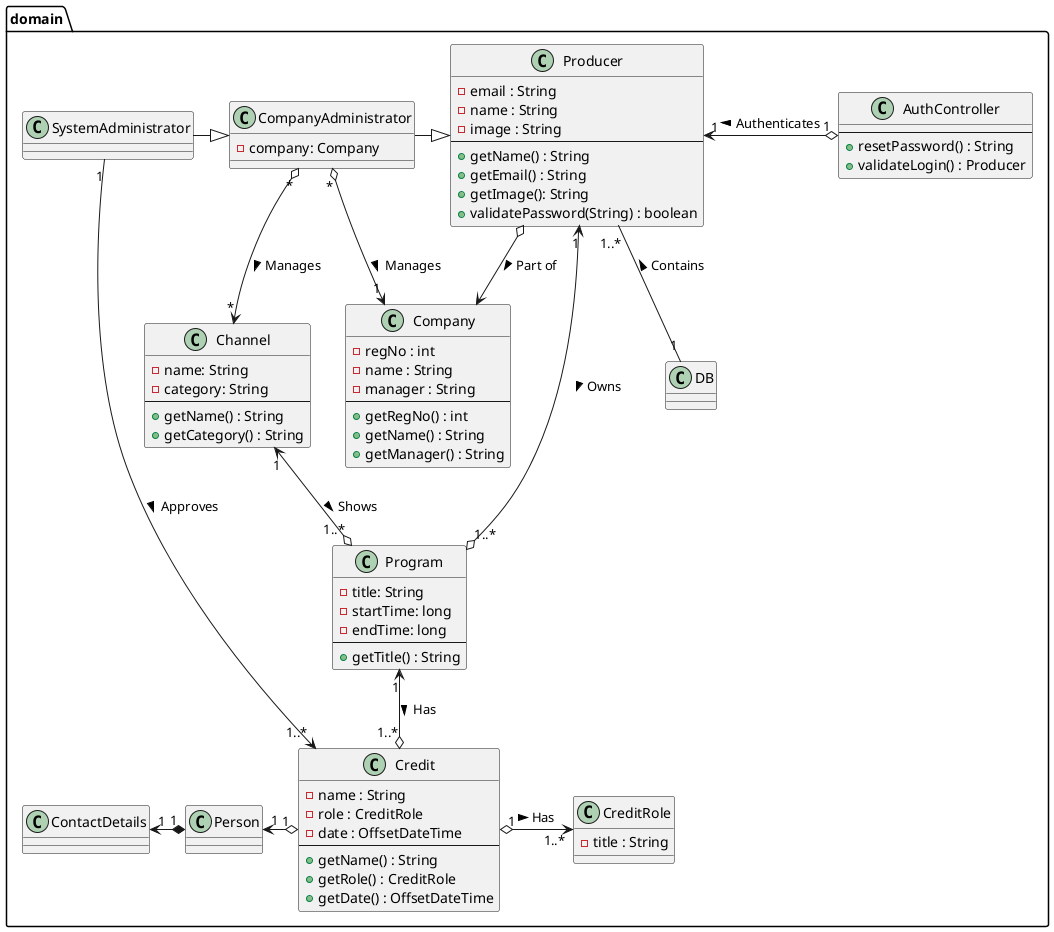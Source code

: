 @startuml
'https://plantuml.com/class-diagram

package "domain" {
    'Personer her
    class Producer {
        - email : String
        - name : String
        - image : String
        --
        + getName() : String
        + getEmail() : String
        + getImage(): String
        + validatePassword(String) : boolean
    }

    class CompanyAdministrator {
        - company: Company
    }

    class SystemAdministrator {
    }

    'Naeste
    class Company {
        - regNo : int
        - name : String
        - manager : String
        --
        + getRegNo() : int
        + getName() : String
        + getManager() : String
    }

    class Channel {
        - name: String
        - category: String
        --
        + getName() : String
        + getCategory() : String
    }

    class Program {
        - title: String
        -startTime: long
        -endTime: long
        --
        + getTitle() : String
    }

    class CreditRole {
        - title : String
    }


    class Credit {
        - name : String
        - role : CreditRole
        - date : OffsetDateTime
        --
        + getName() : String
        + getRole() : CreditRole
        + getDate() : OffsetDateTime
    }

    'Controller
    class AuthController {
        --
        + resetPassword() : String
        + validateLogin() : Producer
    }

    'Statics
    class DB {
    }

    class Person {
    }

    class ContactDetails {
    }
}

SystemAdministrator "1" --> "1..*" Credit : "Approves >"
SystemAdministrator -|> CompanyAdministrator

CompanyAdministrator -|> Producer
CompanyAdministrator "*" o--> "1" Company : "Manages >"
CompanyAdministrator "*" o--> "*" Channel : "Manages >"

Producer "1" <--o "1..*" Program : "Owns >"
Producer "1" <-o "1" AuthController : "Authenticates <"
Producer o--> Company : "Part of >"
Producer "1..*" -- "1" DB : "Contains <"

Channel "1" <--o "1..*" Program : "Shows >"

Credit "1" o-> "1..*" CreditRole : "Has >"

Program "1" <--o "1..*" Credit : "Has >"

Person "1" <-o "1" Credit
ContactDetails "1" <-* "1" Person

@enduml
